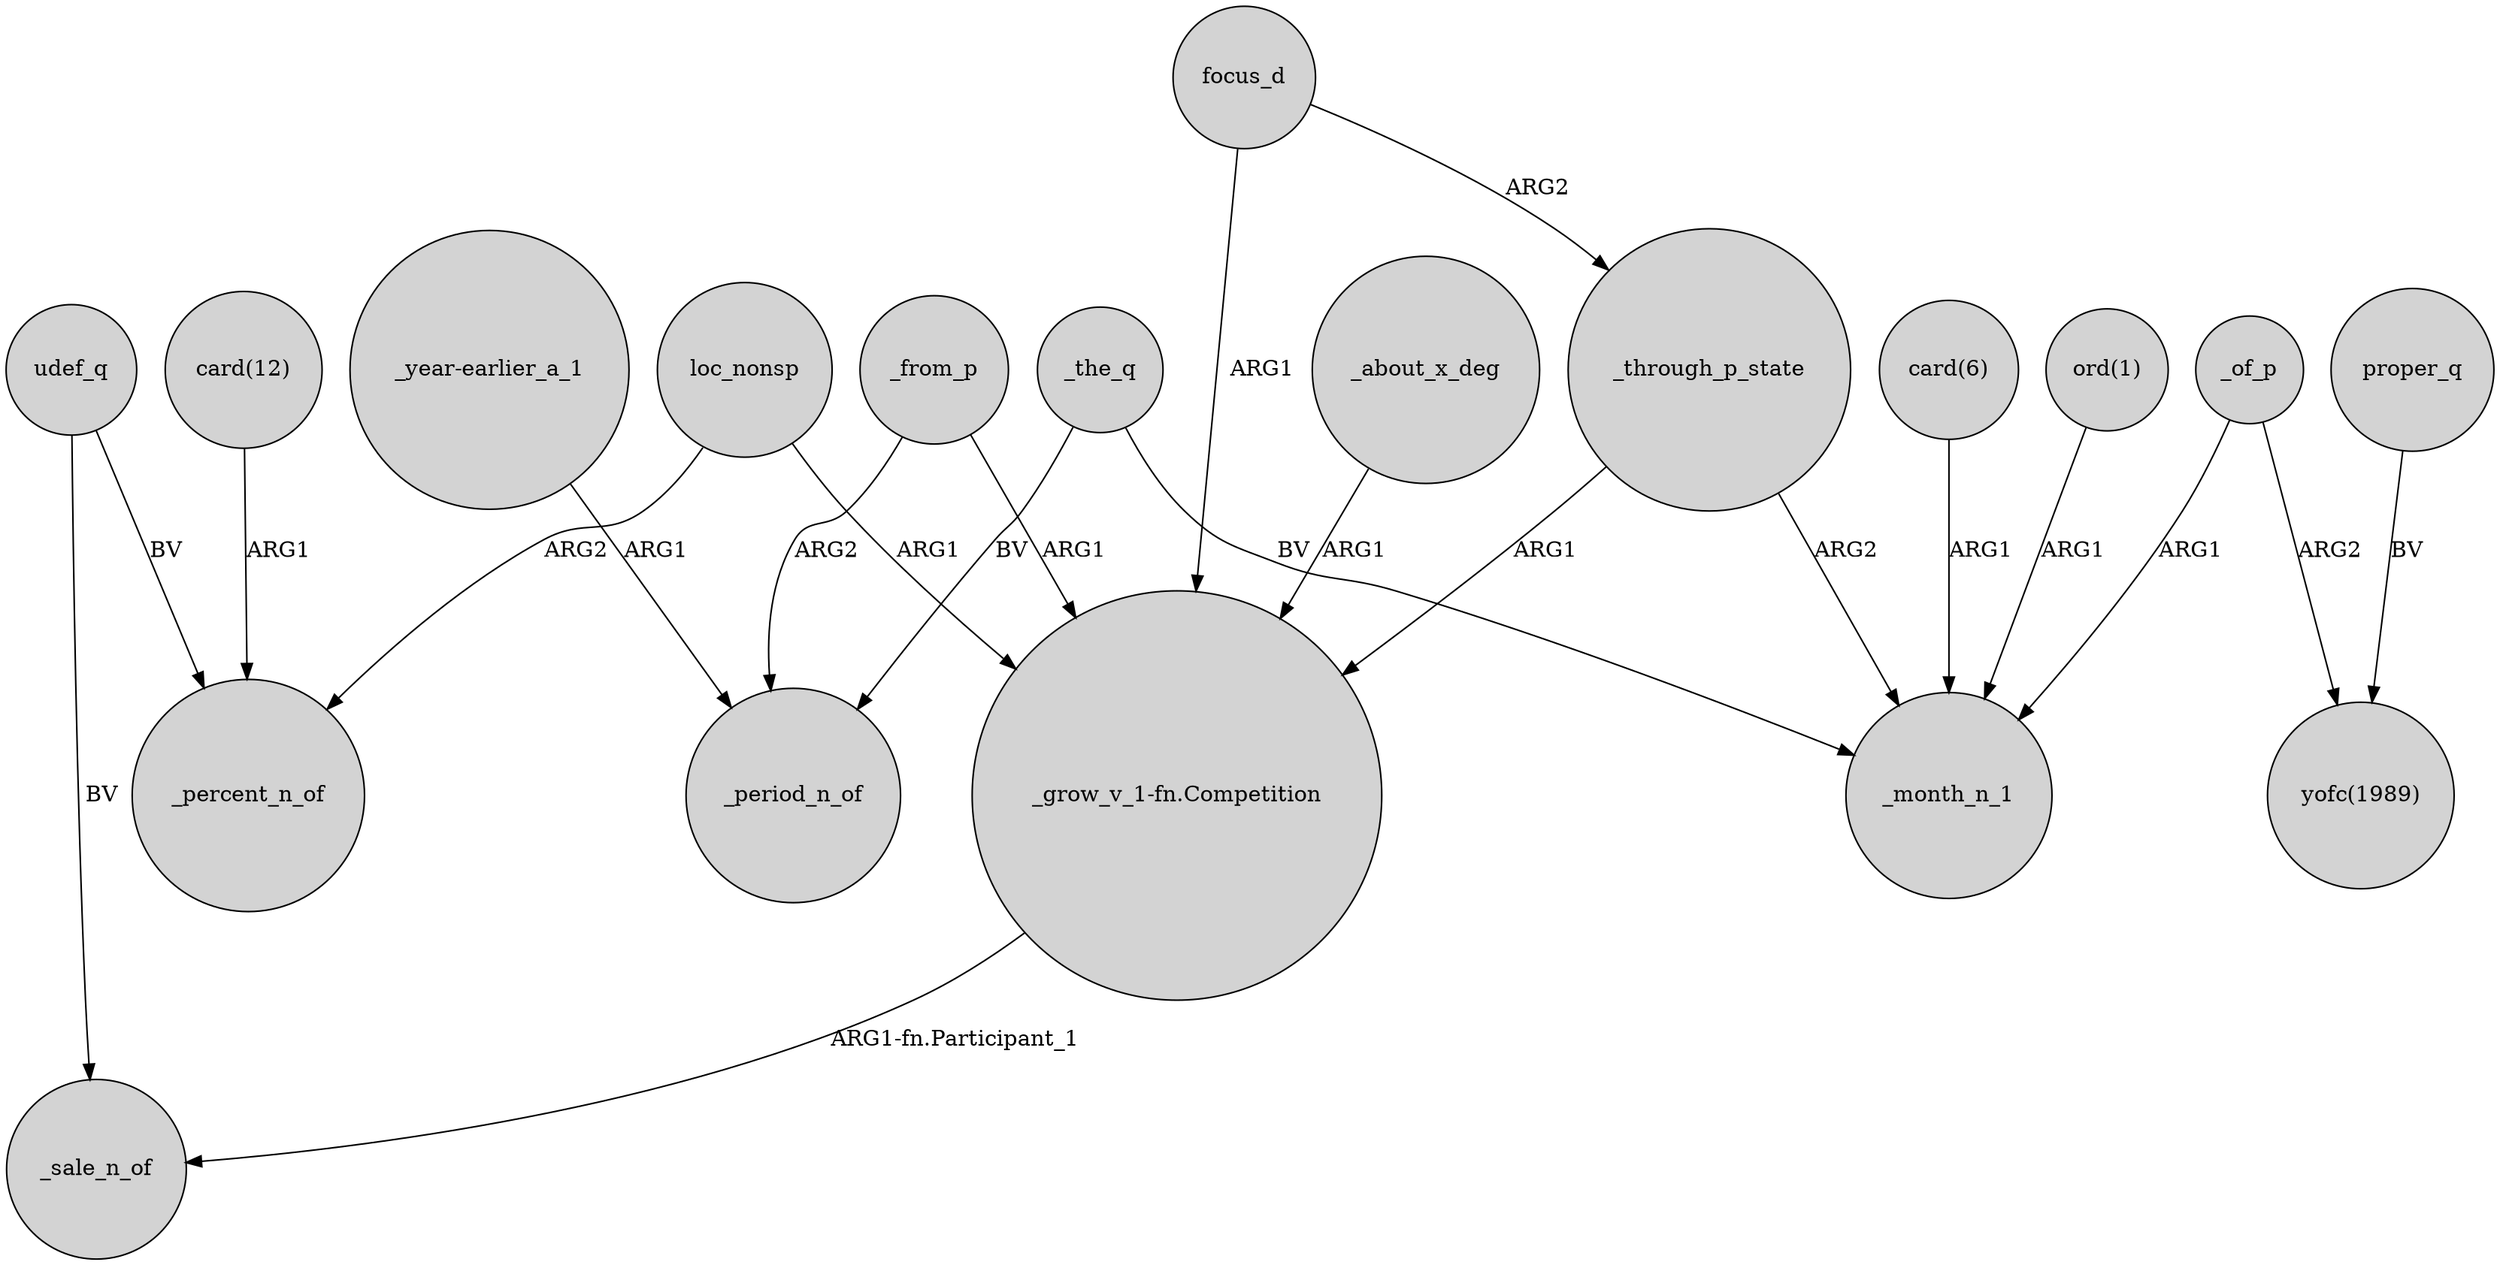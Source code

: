 digraph {
	node [shape=circle style=filled]
	_about_x_deg -> "_grow_v_1-fn.Competition" [label=ARG1]
	_through_p_state -> "_grow_v_1-fn.Competition" [label=ARG1]
	"ord(1)" -> _month_n_1 [label=ARG1]
	_the_q -> _month_n_1 [label=BV]
	"_year-earlier_a_1" -> _period_n_of [label=ARG1]
	"_grow_v_1-fn.Competition" -> _sale_n_of [label="ARG1-fn.Participant_1"]
	udef_q -> _sale_n_of [label=BV]
	focus_d -> "_grow_v_1-fn.Competition" [label=ARG1]
	_of_p -> "yofc(1989)" [label=ARG2]
	focus_d -> _through_p_state [label=ARG2]
	udef_q -> _percent_n_of [label=BV]
	_of_p -> _month_n_1 [label=ARG1]
	"card(12)" -> _percent_n_of [label=ARG1]
	proper_q -> "yofc(1989)" [label=BV]
	_from_p -> "_grow_v_1-fn.Competition" [label=ARG1]
	_the_q -> _period_n_of [label=BV]
	"card(6)" -> _month_n_1 [label=ARG1]
	_through_p_state -> _month_n_1 [label=ARG2]
	loc_nonsp -> "_grow_v_1-fn.Competition" [label=ARG1]
	_from_p -> _period_n_of [label=ARG2]
	loc_nonsp -> _percent_n_of [label=ARG2]
}
